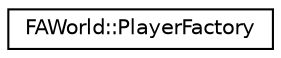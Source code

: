digraph G
{
  edge [fontname="Helvetica",fontsize="10",labelfontname="Helvetica",labelfontsize="10"];
  node [fontname="Helvetica",fontsize="10",shape=record];
  rankdir="LR";
  Node1 [label="FAWorld::PlayerFactory",height=0.2,width=0.4,color="black", fillcolor="white", style="filled",URL="$class_f_a_world_1_1_player_factory.html"];
}
